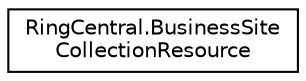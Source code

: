 digraph "Graphical Class Hierarchy"
{
 // LATEX_PDF_SIZE
  edge [fontname="Helvetica",fontsize="10",labelfontname="Helvetica",labelfontsize="10"];
  node [fontname="Helvetica",fontsize="10",shape=record];
  rankdir="LR";
  Node0 [label="RingCentral.BusinessSite\lCollectionResource",height=0.2,width=0.4,color="black", fillcolor="white", style="filled",URL="$classRingCentral_1_1BusinessSiteCollectionResource.html",tooltip=" "];
}
